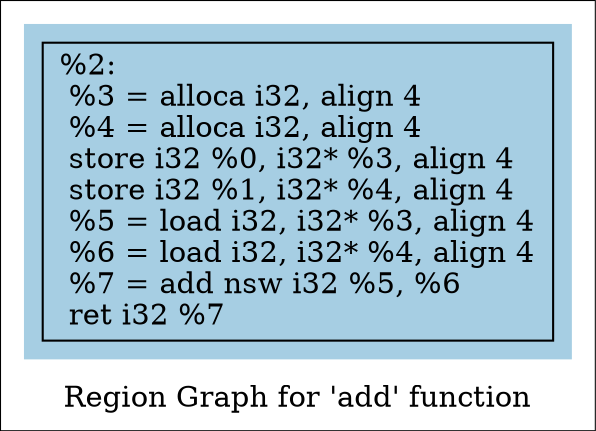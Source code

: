 digraph "Region Graph for 'add' function" {
	label="Region Graph for 'add' function";

	Node0x55893ce55ed0 [shape=record,label="{%2:\l  %3 = alloca i32, align 4\l  %4 = alloca i32, align 4\l  store i32 %0, i32* %3, align 4\l  store i32 %1, i32* %4, align 4\l  %5 = load i32, i32* %3, align 4\l  %6 = load i32, i32* %4, align 4\l  %7 = add nsw i32 %5, %6\l  ret i32 %7\l}"];
	colorscheme = "paired12"
        subgraph cluster_0x55893ce5c540 {
          label = "";
          style = filled;
          color = 1
          Node0x55893ce55ed0;
        }
}
